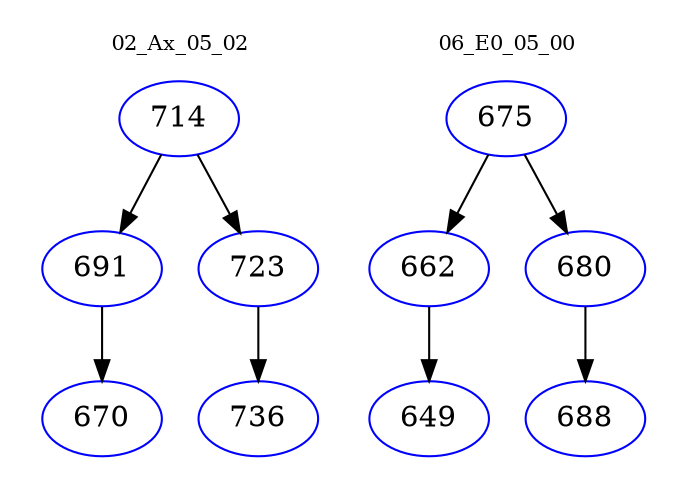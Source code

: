 digraph{
subgraph cluster_0 {
color = white
label = "02_Ax_05_02";
fontsize=10;
T0_714 [label="714", color="blue"]
T0_714 -> T0_691 [color="black"]
T0_691 [label="691", color="blue"]
T0_691 -> T0_670 [color="black"]
T0_670 [label="670", color="blue"]
T0_714 -> T0_723 [color="black"]
T0_723 [label="723", color="blue"]
T0_723 -> T0_736 [color="black"]
T0_736 [label="736", color="blue"]
}
subgraph cluster_1 {
color = white
label = "06_E0_05_00";
fontsize=10;
T1_675 [label="675", color="blue"]
T1_675 -> T1_662 [color="black"]
T1_662 [label="662", color="blue"]
T1_662 -> T1_649 [color="black"]
T1_649 [label="649", color="blue"]
T1_675 -> T1_680 [color="black"]
T1_680 [label="680", color="blue"]
T1_680 -> T1_688 [color="black"]
T1_688 [label="688", color="blue"]
}
}
